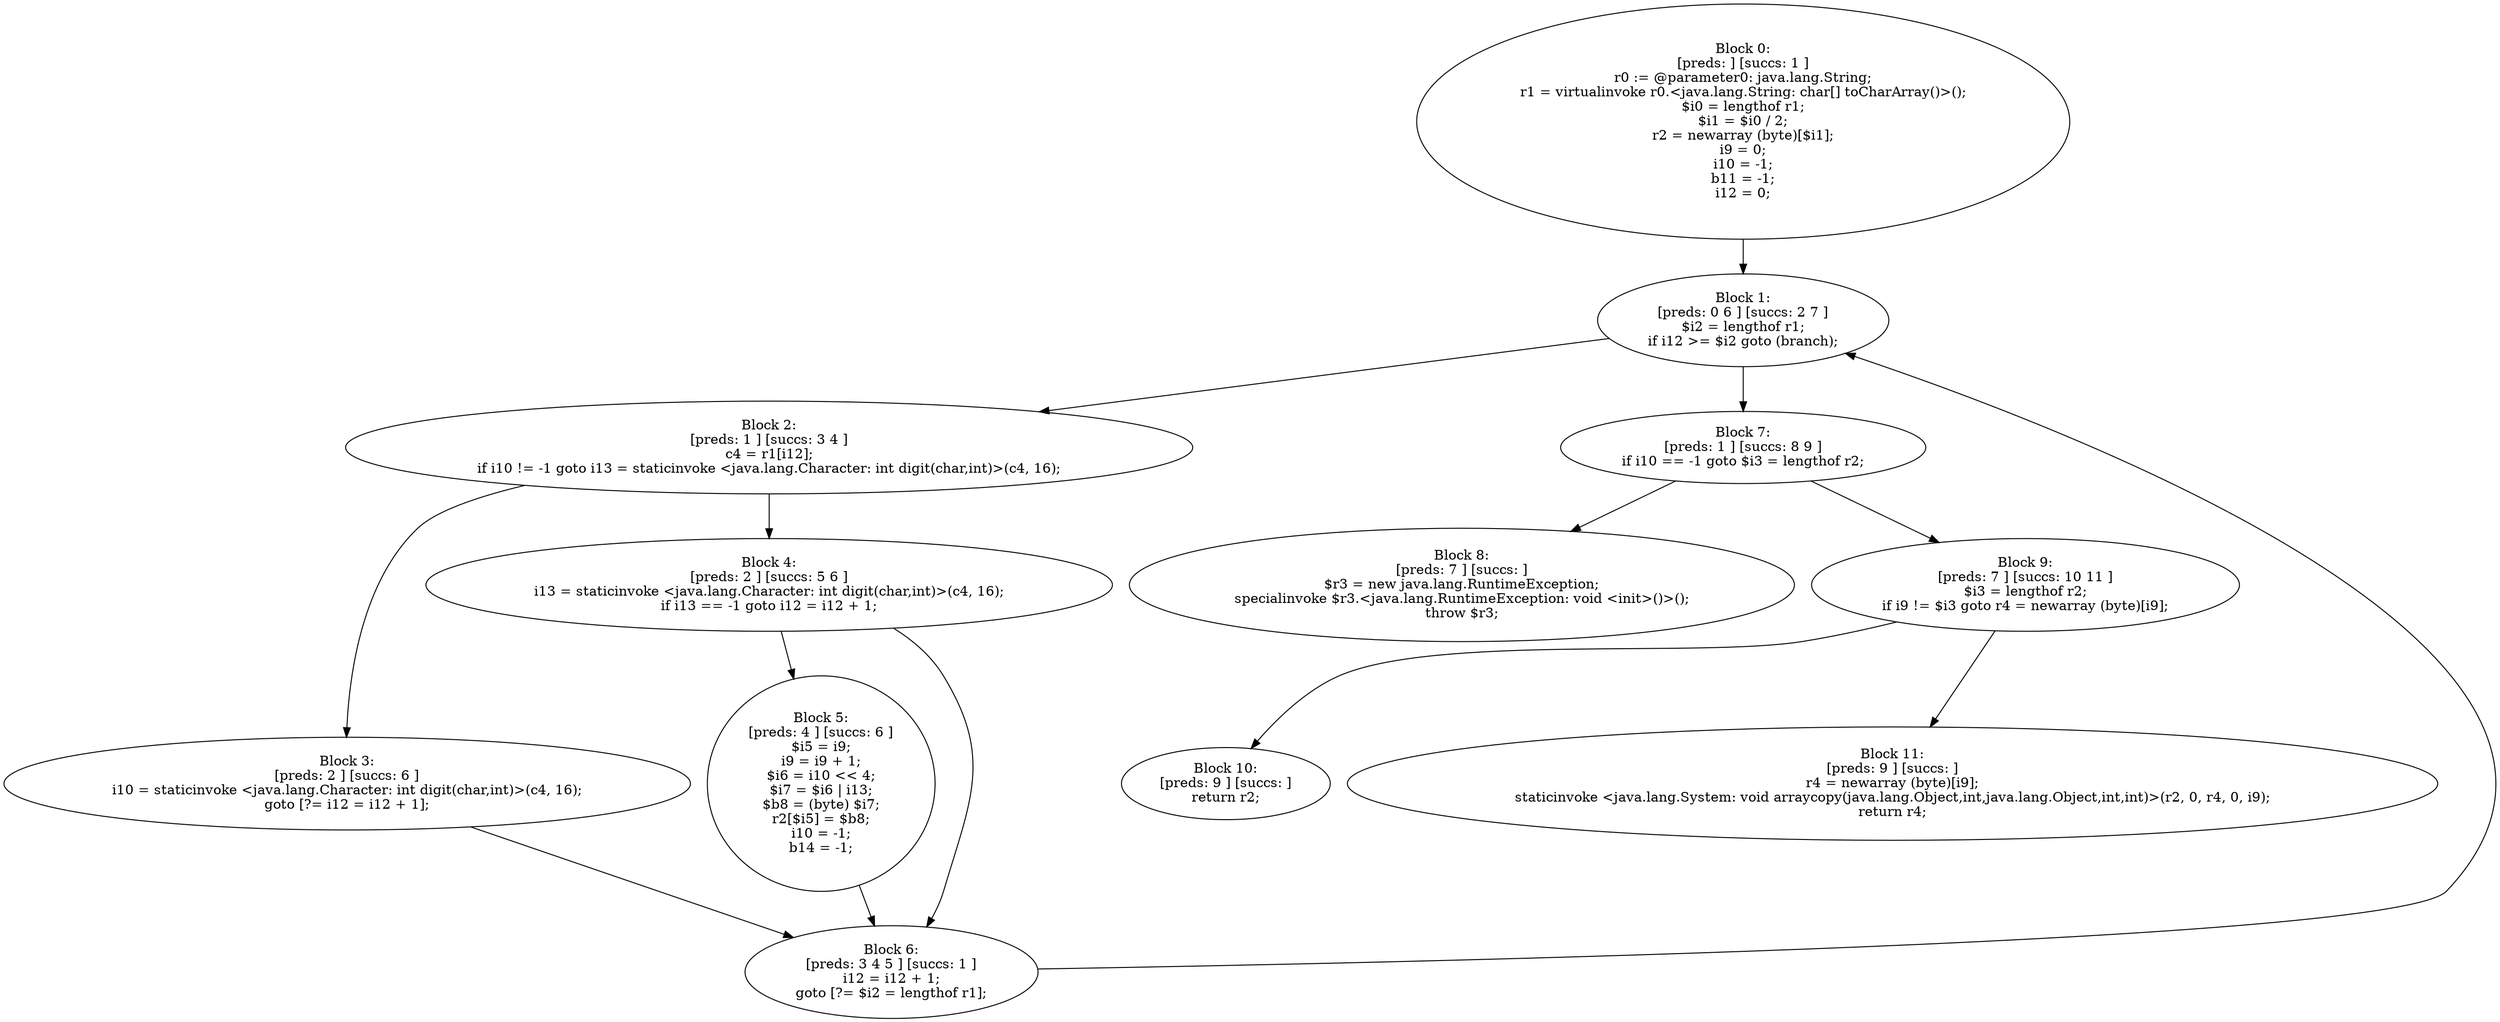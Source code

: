 digraph "unitGraph" {
    "Block 0:
[preds: ] [succs: 1 ]
r0 := @parameter0: java.lang.String;
r1 = virtualinvoke r0.<java.lang.String: char[] toCharArray()>();
$i0 = lengthof r1;
$i1 = $i0 / 2;
r2 = newarray (byte)[$i1];
i9 = 0;
i10 = -1;
b11 = -1;
i12 = 0;
"
    "Block 1:
[preds: 0 6 ] [succs: 2 7 ]
$i2 = lengthof r1;
if i12 >= $i2 goto (branch);
"
    "Block 2:
[preds: 1 ] [succs: 3 4 ]
c4 = r1[i12];
if i10 != -1 goto i13 = staticinvoke <java.lang.Character: int digit(char,int)>(c4, 16);
"
    "Block 3:
[preds: 2 ] [succs: 6 ]
i10 = staticinvoke <java.lang.Character: int digit(char,int)>(c4, 16);
goto [?= i12 = i12 + 1];
"
    "Block 4:
[preds: 2 ] [succs: 5 6 ]
i13 = staticinvoke <java.lang.Character: int digit(char,int)>(c4, 16);
if i13 == -1 goto i12 = i12 + 1;
"
    "Block 5:
[preds: 4 ] [succs: 6 ]
$i5 = i9;
i9 = i9 + 1;
$i6 = i10 << 4;
$i7 = $i6 | i13;
$b8 = (byte) $i7;
r2[$i5] = $b8;
i10 = -1;
b14 = -1;
"
    "Block 6:
[preds: 3 4 5 ] [succs: 1 ]
i12 = i12 + 1;
goto [?= $i2 = lengthof r1];
"
    "Block 7:
[preds: 1 ] [succs: 8 9 ]
if i10 == -1 goto $i3 = lengthof r2;
"
    "Block 8:
[preds: 7 ] [succs: ]
$r3 = new java.lang.RuntimeException;
specialinvoke $r3.<java.lang.RuntimeException: void <init>()>();
throw $r3;
"
    "Block 9:
[preds: 7 ] [succs: 10 11 ]
$i3 = lengthof r2;
if i9 != $i3 goto r4 = newarray (byte)[i9];
"
    "Block 10:
[preds: 9 ] [succs: ]
return r2;
"
    "Block 11:
[preds: 9 ] [succs: ]
r4 = newarray (byte)[i9];
staticinvoke <java.lang.System: void arraycopy(java.lang.Object,int,java.lang.Object,int,int)>(r2, 0, r4, 0, i9);
return r4;
"
    "Block 0:
[preds: ] [succs: 1 ]
r0 := @parameter0: java.lang.String;
r1 = virtualinvoke r0.<java.lang.String: char[] toCharArray()>();
$i0 = lengthof r1;
$i1 = $i0 / 2;
r2 = newarray (byte)[$i1];
i9 = 0;
i10 = -1;
b11 = -1;
i12 = 0;
"->"Block 1:
[preds: 0 6 ] [succs: 2 7 ]
$i2 = lengthof r1;
if i12 >= $i2 goto (branch);
";
    "Block 1:
[preds: 0 6 ] [succs: 2 7 ]
$i2 = lengthof r1;
if i12 >= $i2 goto (branch);
"->"Block 2:
[preds: 1 ] [succs: 3 4 ]
c4 = r1[i12];
if i10 != -1 goto i13 = staticinvoke <java.lang.Character: int digit(char,int)>(c4, 16);
";
    "Block 1:
[preds: 0 6 ] [succs: 2 7 ]
$i2 = lengthof r1;
if i12 >= $i2 goto (branch);
"->"Block 7:
[preds: 1 ] [succs: 8 9 ]
if i10 == -1 goto $i3 = lengthof r2;
";
    "Block 2:
[preds: 1 ] [succs: 3 4 ]
c4 = r1[i12];
if i10 != -1 goto i13 = staticinvoke <java.lang.Character: int digit(char,int)>(c4, 16);
"->"Block 3:
[preds: 2 ] [succs: 6 ]
i10 = staticinvoke <java.lang.Character: int digit(char,int)>(c4, 16);
goto [?= i12 = i12 + 1];
";
    "Block 2:
[preds: 1 ] [succs: 3 4 ]
c4 = r1[i12];
if i10 != -1 goto i13 = staticinvoke <java.lang.Character: int digit(char,int)>(c4, 16);
"->"Block 4:
[preds: 2 ] [succs: 5 6 ]
i13 = staticinvoke <java.lang.Character: int digit(char,int)>(c4, 16);
if i13 == -1 goto i12 = i12 + 1;
";
    "Block 3:
[preds: 2 ] [succs: 6 ]
i10 = staticinvoke <java.lang.Character: int digit(char,int)>(c4, 16);
goto [?= i12 = i12 + 1];
"->"Block 6:
[preds: 3 4 5 ] [succs: 1 ]
i12 = i12 + 1;
goto [?= $i2 = lengthof r1];
";
    "Block 4:
[preds: 2 ] [succs: 5 6 ]
i13 = staticinvoke <java.lang.Character: int digit(char,int)>(c4, 16);
if i13 == -1 goto i12 = i12 + 1;
"->"Block 5:
[preds: 4 ] [succs: 6 ]
$i5 = i9;
i9 = i9 + 1;
$i6 = i10 << 4;
$i7 = $i6 | i13;
$b8 = (byte) $i7;
r2[$i5] = $b8;
i10 = -1;
b14 = -1;
";
    "Block 4:
[preds: 2 ] [succs: 5 6 ]
i13 = staticinvoke <java.lang.Character: int digit(char,int)>(c4, 16);
if i13 == -1 goto i12 = i12 + 1;
"->"Block 6:
[preds: 3 4 5 ] [succs: 1 ]
i12 = i12 + 1;
goto [?= $i2 = lengthof r1];
";
    "Block 5:
[preds: 4 ] [succs: 6 ]
$i5 = i9;
i9 = i9 + 1;
$i6 = i10 << 4;
$i7 = $i6 | i13;
$b8 = (byte) $i7;
r2[$i5] = $b8;
i10 = -1;
b14 = -1;
"->"Block 6:
[preds: 3 4 5 ] [succs: 1 ]
i12 = i12 + 1;
goto [?= $i2 = lengthof r1];
";
    "Block 6:
[preds: 3 4 5 ] [succs: 1 ]
i12 = i12 + 1;
goto [?= $i2 = lengthof r1];
"->"Block 1:
[preds: 0 6 ] [succs: 2 7 ]
$i2 = lengthof r1;
if i12 >= $i2 goto (branch);
";
    "Block 7:
[preds: 1 ] [succs: 8 9 ]
if i10 == -1 goto $i3 = lengthof r2;
"->"Block 8:
[preds: 7 ] [succs: ]
$r3 = new java.lang.RuntimeException;
specialinvoke $r3.<java.lang.RuntimeException: void <init>()>();
throw $r3;
";
    "Block 7:
[preds: 1 ] [succs: 8 9 ]
if i10 == -1 goto $i3 = lengthof r2;
"->"Block 9:
[preds: 7 ] [succs: 10 11 ]
$i3 = lengthof r2;
if i9 != $i3 goto r4 = newarray (byte)[i9];
";
    "Block 9:
[preds: 7 ] [succs: 10 11 ]
$i3 = lengthof r2;
if i9 != $i3 goto r4 = newarray (byte)[i9];
"->"Block 10:
[preds: 9 ] [succs: ]
return r2;
";
    "Block 9:
[preds: 7 ] [succs: 10 11 ]
$i3 = lengthof r2;
if i9 != $i3 goto r4 = newarray (byte)[i9];
"->"Block 11:
[preds: 9 ] [succs: ]
r4 = newarray (byte)[i9];
staticinvoke <java.lang.System: void arraycopy(java.lang.Object,int,java.lang.Object,int,int)>(r2, 0, r4, 0, i9);
return r4;
";
}
